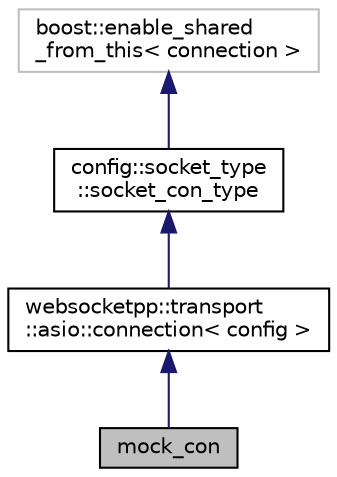 digraph "mock_con"
{
  edge [fontname="Helvetica",fontsize="10",labelfontname="Helvetica",labelfontsize="10"];
  node [fontname="Helvetica",fontsize="10",shape=record];
  Node4 [label="mock_con",height=0.2,width=0.4,color="black", fillcolor="grey75", style="filled", fontcolor="black"];
  Node5 -> Node4 [dir="back",color="midnightblue",fontsize="10",style="solid",fontname="Helvetica"];
  Node5 [label="websocketpp::transport\l::asio::connection\< config \>",height=0.2,width=0.4,color="black", fillcolor="white", style="filled",URL="$classwebsocketpp_1_1transport_1_1asio_1_1connection.html",tooltip="Asio based connection transport component. "];
  Node6 -> Node5 [dir="back",color="midnightblue",fontsize="10",style="solid",fontname="Helvetica"];
  Node6 [label="config::socket_type\l::socket_con_type",height=0.2,width=0.4,color="black", fillcolor="white", style="filled",URL="$classwebsocketpp_1_1transport_1_1asio_1_1tls__socket_1_1connection.html",tooltip="TLS enabled Asio connection socket component. "];
  Node7 -> Node6 [dir="back",color="midnightblue",fontsize="10",style="solid",fontname="Helvetica"];
  Node7 [label="boost::enable_shared\l_from_this\< connection \>",height=0.2,width=0.4,color="grey75", fillcolor="white", style="filled"];
}
